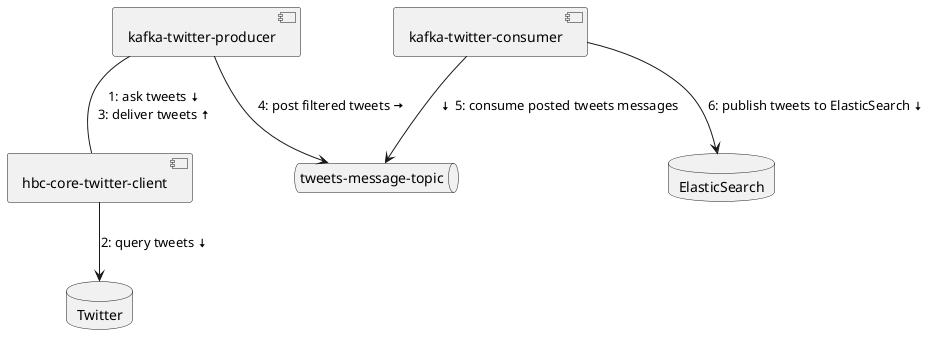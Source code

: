 @startuml
component "kafka-twitter-producer"
component "kafka-twitter-consumer"
component "hbc-core-twitter-client"
queue "tweets-message-topic"
database Twitter
database ElasticSearch

(kafka-twitter-producer) -- (hbc-core-twitter-client): 1: ask tweets <&arrow-bottom>\n3: deliver tweets <&arrow-top>
(hbc-core-twitter-client) --> (Twitter): 2: query tweets <&arrow-bottom>
(kafka-twitter-producer) --> (tweets-message-topic) : 4: post filtered tweets <&arrow-right>
(kafka-twitter-consumer) --> (tweets-message-topic) : <&arrow-bottom> 5: consume posted tweets messages
(kafka-twitter-consumer) --> (ElasticSearch) : 6: publish tweets to ElasticSearch <&arrow-bottom>

'Others arrows icons
'<&arrow-left>
'<&arrow-right>
'<&arrow-top>
'<&arrow-bottom>
@enduml
